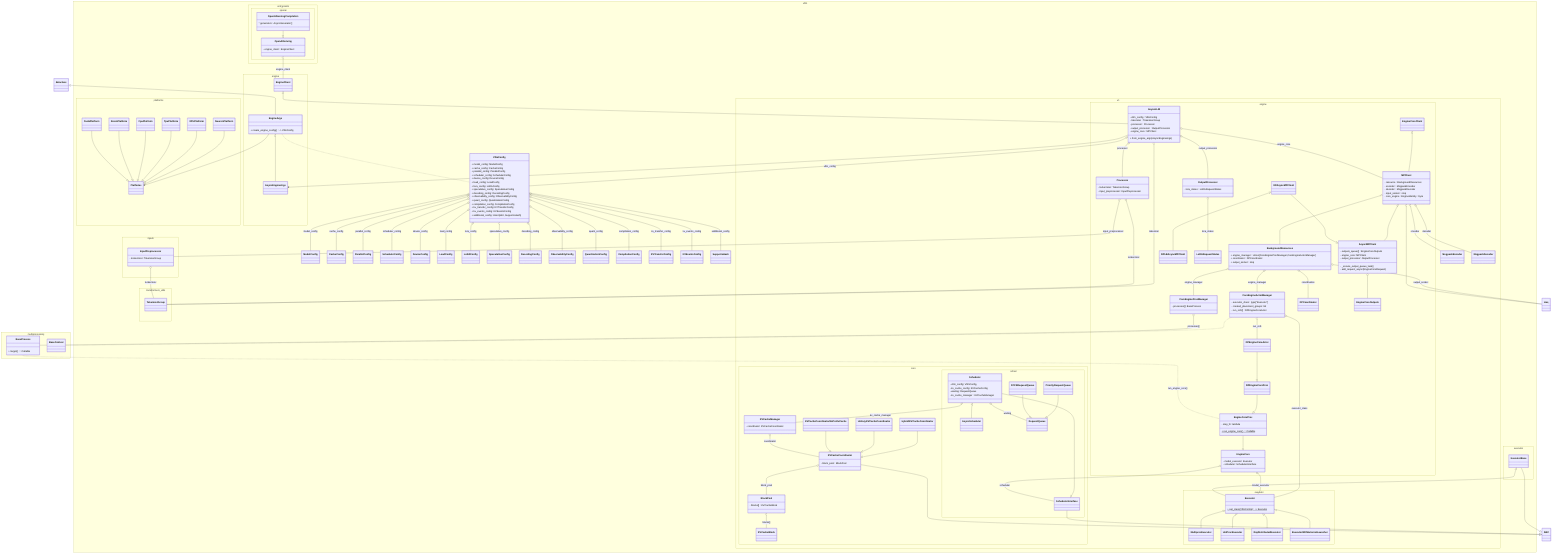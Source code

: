 classDiagram
dirction TB


%% ZeroMQ
class zmq

namespace multiprocessing{
    class BaseProcess{
        + target() : Callable
    }
    class BaseContext
}

namespace vllm{
    
    class VllmConfig{
        + model_config: ModelConfig
        + cache_config: CacheConfig
        + parallel_config: ParallelConfig
        + scheduler_config: SchedulerConfig
        + device_config: DeviceConfig
        + load_config: LoadConfig
        + lora_config: LoRAConfig
        + speculative_config: SpeculativeConfig
        + decoding_config: DecodingConfig
        + observability_config: ObservabilityConfig
        + quant_config: QuantizationConfig
        + compilation_config: CompilationConfig
        + kv_transfer_config: KVTransferConfig
        + kv_events_config: KVEventsConfig
        + additional_config: Union[dict, SupportsHash]
    }
    class ModelConfig
    class CacheConfig
    class ParallelConfig
    class SchedulerConfig
    class DeviceConfig
    class LoadConfig
    class LoRAConfig
    class SpeculativeConfig
    class DecodingConfig
    class ObservabilityConfig
    class QuantizationConfig
    class CompilationConfig
    class KVTransferConfig
    class KVEventsConfig
    class SupportsHash
}

namespace vllm.executor{
    class ExecutorBase
}

ExecutorBase <|--Executor
ExecutorBase --|> ABC

namespace vllm.entrypoints.openai{
    class OpenAIServingCompletion{
        * generators : AsyncGenerator[]
    }
    class OpenAIServing{
        - engine_client : EngineClient
        
    }
}

namespace vllm.platforms {
    class Platforms
    class CudaPlatform
    class RocmPlatform
    class CpuPlatform
    class TpuPlatform
    class XPUPlatform
    class NeuronPlatform
}

namespace vllm.engine{
    class EngineArgs{
        + create_engine_config() -> VllmConfig
    }
    class AsyncEngineArgs
    class EngineClient
}

namespace vllm.transformers_utils{
    class TokenizerGroup
}


namespace vllm.inputs{
    class InputPreprocessor{
        - tockernizer: TokenizerGroup
    }
}

namespace vllm.v1{
    class MsgpackEncoder
    class MsgpackDecoder
}

namespace vllm.v1.core{
    class KVCacheManager{
        - coordinator: KVCacheCoordinator 
    }
    class KVCacheCoordinator{
        - block_pool : BlockPool
    }
    class KVCacheCoordinatorNoPrefixCache
    class UnitaryKVCacheCoordinator
    class HybridKVCacheCoordinator
    class BlockPool{
        - blocks[] : KVCacheBlock
    }
    class KVCacheBlock
}

BlockPool o-- KVCacheBlock: blocks[]
KVCacheCoordinator o-- BlockPool: block_pool
KVCacheManager o-- KVCacheCoordinator: coordinator

KVCacheCoordinatorNoPrefixCache--|>KVCacheCoordinator
UnitaryKVCacheCoordinator--|>KVCacheCoordinator
HybridKVCacheCoordinator--|>KVCacheCoordinator

KVCacheCoordinator--|>ABC

namespace vllm.v1.core.sched{
    class Scheduler{
        - vllm_config: VllmConfig,
        - kv_cache_config: KVCacheConfig
        - waiting: RequestQueue
        - kv_cache_manager : KVCacheManager
    }
    class AsyncScheduler
    class SchedulerInterface
    class RequestQueue
    class FCFSRequestQueue
    class PriorityRequestQueue
}

Scheduler o-- KVCacheManager : kv_cache_manager
Scheduler o-- RequestQueue: waiting
FCFSRequestQueue --|> RequestQueue
PriorityRequestQueue --|> RequestQueue
SchedulerInterface--|>ABC



Executor<|--MultiprocExecutor
Executor<|--UniProcExecutor
Executor<|--RayDistributedExecutor
Executor<|--ExecutorWithExternalLauncher

namespace vllm.v1.engine{
    class CoreEngineProcManager{
        - processes[]: BaseProcess
    }
    class CoreEngineActorManager{
        - executor_class : type["Executor"]
        - created_placement_groups: list
        - run_refs[] : DPEngineCoreActor
    }
    class AsyncLLM{
        - vllm_config : VllmConfig
        - tokenizer : TokenizerGroup
        - processor : Processor
        - output_processor : OutputProcessor
        - engine_core : MPClient
        
        + from_engine_args(AsyncEngineArgs)
    }
    class AsyncMPClient{
        - outputs_queue[] : EngineCoreOutputs
        - engine_core: MPClient
        - output_processor: OutputProcessor
        - _ensure_output_queue_task()
        - add_request_async(EngineCoreRequest)
    }
    %% rank와 client의 주소를 저장하고 관리 하는 클래스
    class MPClient{
        - resource : BackgroundResources
        - encoder : MsgpackEncoder
        - decoder : MsgpackDecoder
        - input_socket : zmq
        %% Global scope의 core_engine과 동일한 Rank 번호를가지고 있어서 zmq로 해당 rank로 요청을 보낸다.
        - core_engine : EngineIdentity : byte
    }
    class EngineCore{
        - model_executor: Executor
        - scheduler: SchedulerInterface
    }
    class EngineCoreProc{
        + run_engine_core()$ : Callable
        - step_fn: lambda
    }
    class BackgroundResources{
        + engine_manager : Union[CoreEngineProcManager,CoreEngineActorManager]
        + coordinator : DPCoordinator
        + output_socket : zmq
    }
    class Processor{
        - tockernizer: TokenizerGroup
        - input_preprocessor: InputPreprocessor
    }
    class DPAsyncMPClient
    class DPLBAsyncMPClient
    class DPCoordinator
    class OutputProcessor{
        - lora_states : LoRARequestStates
    }
    class EngineCoreClient
    class EngineCoreOutputs
    class DPEngineCoreActor
    class DPEngineCoreProc
    class LoRARequestStates
}

namespace vllm.v1.executor{
    class Executor{
        + get_class(VllmConfig) -> Executor$
    }
    class MultiprocExecutor
    class UniProcExecutor
    class RayDistributedExecutor
    class ExecutorWithExternalLauncher
}


OutputProcessor o--LoRARequestStates: lora_states

CoreEngineProcManager o-- BaseProcess: processes[]

EngineArgs-->Platforms
EngineArgs .. VllmConfig

CudaPlatform --|> Platforms
RocmPlatform --|> Platforms
CpuPlatform --|> Platforms
TpuPlatform --|> Platforms
XPUPlatform --|> Platforms
NeuronPlatform --|> Platforms

EngineCore o-- Executor: model_executor
EngineCore o-- SchedulerInterface: scheduler

CoreEngineActorManager ..BaseContext


BaseProcess .. EngineCoreProc: run_engine_core()


InputPreprocessor o-- TokenizerGroup: tockernizer 

Processor o-- InputPreprocessor: input_preprocessor 
Processor o-- TokenizerGroup: tockernizer 

MPClient o-- MsgpackEncoder: encoder
MPClient o-- MsgpackDecoder: decoder
MPClient o-- zmq

AsyncMPClient o-- EngineCoreOutputs : 
VllmConfig o-- ModelConfig: model_config
VllmConfig o-- CacheConfig : cache_config
VllmConfig o-- ParallelConfig : parallel_config
VllmConfig o-- SchedulerConfig : scheduler_config
VllmConfig o-- DeviceConfig : device_config
VllmConfig o-- LoadConfig : load_config
VllmConfig o-- LoRAConfig : lora_config
VllmConfig o-- SpeculativeConfig : speculative_config
VllmConfig o-- DecodingConfig : decoding_config
VllmConfig o-- ObservabilityConfig : observability_config
VllmConfig o-- QuantizationConfig : quant_config
VllmConfig o-- CompilationConfig : compilation_config
VllmConfig o-- KVTransferConfig : kv_transfer_config
VllmConfig o-- KVEventsConfig : kv_events_config
VllmConfig o-- SupportsHash : additional_config

Scheduler--|>SchedulerInterface
Scheduler<|--AsyncScheduler

OpenAIServingCompletion--|>OpenAIServing
OpenAIServing o-- EngineClient: engine_client

AsyncLLM o-- VllmConfig : vllm_config
AsyncLLM o-- TokenizerGroup: tokenizer
AsyncLLM o-- Processor: processor
AsyncLLM o-- OutputProcessor: output_processor
AsyncLLM o-- MPClient: engine_core

EngineCoreClient<|--MPClient
DPAsyncMPClient--|>AsyncMPClient
DPAsyncMPClient<|--DPLBAsyncMPClient

MPClient<|--AsyncMPClient
MPClient o-- BackgroundResources

dataclass <|-- EngineArgs
EngineArgs <|--AsyncEngineArgs

AsyncLLM-->AsyncEngineArgs
EngineClient <|--AsyncLLM

BackgroundResources o-- DPCoordinator : coordination
BackgroundResources o-- CoreEngineProcManager: engine_manager
BackgroundResources o-- CoreEngineActorManager: engine_manager
BackgroundResources o-- zmq: output_socket

CoreEngineActorManager o-- Executor: executor_class
CoreEngineActorManager o-- DPEngineCoreActor: run_refs

DPEngineCoreActor--|>DPEngineCoreProc
DPEngineCoreProc--|>EngineCoreProc
EngineCoreProc--|>EngineCore